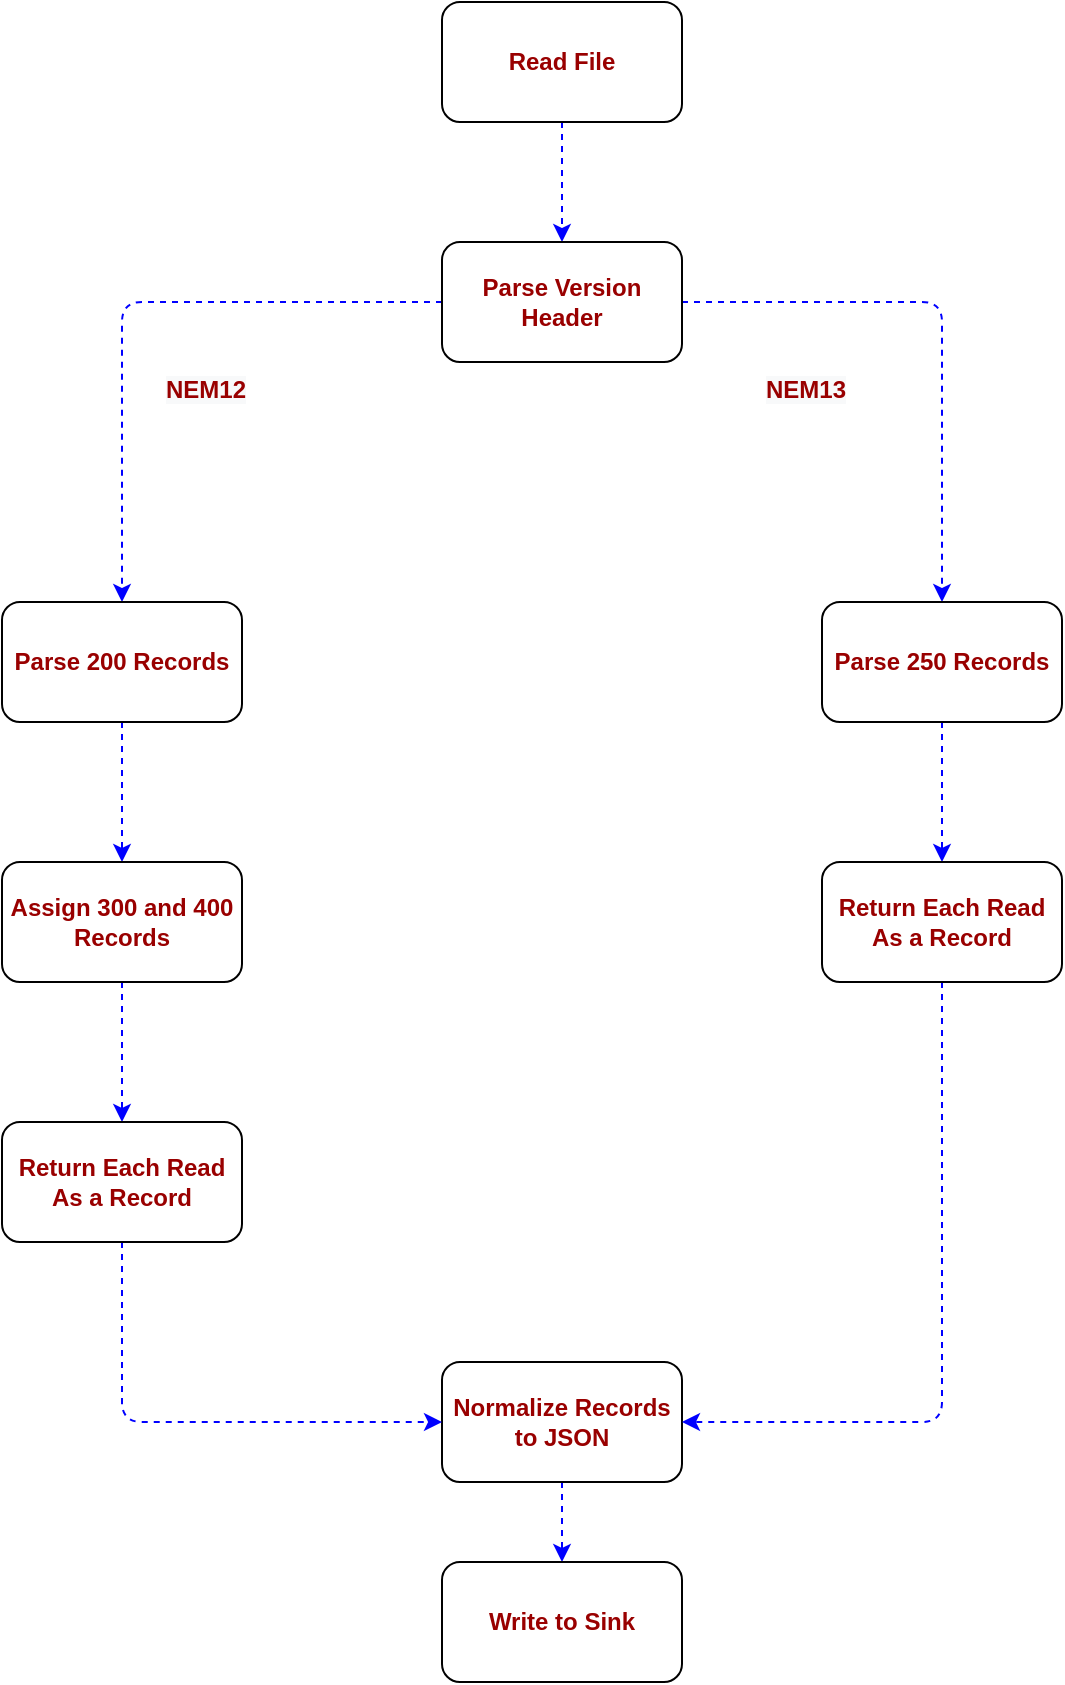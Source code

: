 <mxfile version="15.2.7" type="device"><diagram id="cFw1W33Ot2bq_wkt7Ic9" name="Page-1"><mxGraphModel dx="1113" dy="691" grid="1" gridSize="10" guides="1" tooltips="1" connect="1" arrows="1" fold="1" page="1" pageScale="1" pageWidth="827" pageHeight="1169" math="0" shadow="0"><root><mxCell id="0"/><mxCell id="1" parent="0"/><mxCell id="9DzqDiIKqlP99o96kXpu-9" style="edgeStyle=orthogonalEdgeStyle;rounded=1;orthogonalLoop=1;jettySize=auto;html=1;dashed=1;strokeColor=#0000FF;fontSize=12;fontStyle=1" edge="1" parent="1" source="9DzqDiIKqlP99o96kXpu-1" target="9DzqDiIKqlP99o96kXpu-2"><mxGeometry relative="1" as="geometry"/></mxCell><mxCell id="9DzqDiIKqlP99o96kXpu-1" value="&lt;font style=&quot;font-size: 12px;&quot; color=&quot;#990000&quot;&gt;Read File&lt;/font&gt;" style="rounded=1;whiteSpace=wrap;html=1;fontSize=12;fontStyle=1" vertex="1" parent="1"><mxGeometry x="330" y="50" width="120" height="60" as="geometry"/></mxCell><mxCell id="9DzqDiIKqlP99o96kXpu-10" style="edgeStyle=orthogonalEdgeStyle;rounded=1;orthogonalLoop=1;jettySize=auto;html=1;entryX=0.5;entryY=0;entryDx=0;entryDy=0;dashed=1;strokeColor=#0000FF;fontSize=12;fontStyle=1" edge="1" parent="1" source="9DzqDiIKqlP99o96kXpu-2" target="9DzqDiIKqlP99o96kXpu-3"><mxGeometry relative="1" as="geometry"/></mxCell><mxCell id="9DzqDiIKqlP99o96kXpu-11" style="edgeStyle=orthogonalEdgeStyle;rounded=1;orthogonalLoop=1;jettySize=auto;html=1;entryX=0.5;entryY=0;entryDx=0;entryDy=0;dashed=1;strokeColor=#0000FF;fontSize=12;fontStyle=1" edge="1" parent="1" source="9DzqDiIKqlP99o96kXpu-2" target="9DzqDiIKqlP99o96kXpu-4"><mxGeometry relative="1" as="geometry"/></mxCell><mxCell id="9DzqDiIKqlP99o96kXpu-2" value="&lt;span style=&quot;color: rgb(153, 0, 0); font-size: 12px;&quot;&gt;Parse Version Header&lt;/span&gt;" style="rounded=1;whiteSpace=wrap;html=1;fontSize=12;fontStyle=1" vertex="1" parent="1"><mxGeometry x="330" y="170" width="120" height="60" as="geometry"/></mxCell><mxCell id="9DzqDiIKqlP99o96kXpu-12" style="edgeStyle=orthogonalEdgeStyle;rounded=1;orthogonalLoop=1;jettySize=auto;html=1;dashed=1;strokeColor=#0000FF;fontSize=12;fontStyle=1" edge="1" parent="1" source="9DzqDiIKqlP99o96kXpu-3" target="9DzqDiIKqlP99o96kXpu-5"><mxGeometry relative="1" as="geometry"/></mxCell><mxCell id="9DzqDiIKqlP99o96kXpu-3" value="&lt;span style=&quot;color: rgb(153, 0, 0); font-size: 12px;&quot;&gt;Parse 200 Records&lt;/span&gt;" style="rounded=1;whiteSpace=wrap;html=1;fontSize=12;fontStyle=1" vertex="1" parent="1"><mxGeometry x="110" y="350" width="120" height="60" as="geometry"/></mxCell><mxCell id="9DzqDiIKqlP99o96kXpu-14" style="edgeStyle=orthogonalEdgeStyle;rounded=1;orthogonalLoop=1;jettySize=auto;html=1;dashed=1;strokeColor=#0000FF;fontSize=12;fontStyle=1" edge="1" parent="1" source="9DzqDiIKqlP99o96kXpu-4" target="9DzqDiIKqlP99o96kXpu-7"><mxGeometry relative="1" as="geometry"/></mxCell><mxCell id="9DzqDiIKqlP99o96kXpu-4" value="&lt;span style=&quot;color: rgb(153, 0, 0); font-size: 12px;&quot;&gt;Parse 250 Records&lt;/span&gt;" style="rounded=1;whiteSpace=wrap;html=1;fontSize=12;fontStyle=1" vertex="1" parent="1"><mxGeometry x="520" y="350" width="120" height="60" as="geometry"/></mxCell><mxCell id="9DzqDiIKqlP99o96kXpu-13" style="edgeStyle=orthogonalEdgeStyle;rounded=1;orthogonalLoop=1;jettySize=auto;html=1;dashed=1;strokeColor=#0000FF;fontSize=12;fontStyle=1" edge="1" parent="1" source="9DzqDiIKqlP99o96kXpu-5" target="9DzqDiIKqlP99o96kXpu-8"><mxGeometry relative="1" as="geometry"/></mxCell><mxCell id="9DzqDiIKqlP99o96kXpu-5" value="&lt;span style=&quot;color: rgb(153, 0, 0); font-size: 12px;&quot;&gt;Assign 300 and 400 Records&lt;/span&gt;" style="rounded=1;whiteSpace=wrap;html=1;fontSize=12;fontStyle=1" vertex="1" parent="1"><mxGeometry x="110" y="480" width="120" height="60" as="geometry"/></mxCell><mxCell id="9DzqDiIKqlP99o96kXpu-20" style="edgeStyle=orthogonalEdgeStyle;rounded=1;orthogonalLoop=1;jettySize=auto;html=1;dashed=1;strokeColor=#0000FF;fontSize=12;fontStyle=1" edge="1" parent="1" source="9DzqDiIKqlP99o96kXpu-6" target="9DzqDiIKqlP99o96kXpu-19"><mxGeometry relative="1" as="geometry"/></mxCell><mxCell id="9DzqDiIKqlP99o96kXpu-6" value="&lt;span style=&quot;color: rgb(153, 0, 0); font-size: 12px;&quot;&gt;Normalize Records to JSON&lt;/span&gt;" style="rounded=1;whiteSpace=wrap;html=1;fontSize=12;fontStyle=1" vertex="1" parent="1"><mxGeometry x="330" y="730" width="120" height="60" as="geometry"/></mxCell><mxCell id="9DzqDiIKqlP99o96kXpu-15" style="edgeStyle=orthogonalEdgeStyle;rounded=1;orthogonalLoop=1;jettySize=auto;html=1;entryX=1;entryY=0.5;entryDx=0;entryDy=0;dashed=1;strokeColor=#0000FF;exitX=0.5;exitY=1;exitDx=0;exitDy=0;fontSize=12;fontStyle=1" edge="1" parent="1" source="9DzqDiIKqlP99o96kXpu-7" target="9DzqDiIKqlP99o96kXpu-6"><mxGeometry relative="1" as="geometry"/></mxCell><mxCell id="9DzqDiIKqlP99o96kXpu-7" value="&lt;span style=&quot;color: rgb(153, 0, 0); font-size: 12px;&quot;&gt;Return Each Read As a Record&lt;/span&gt;" style="rounded=1;whiteSpace=wrap;html=1;fontSize=12;fontStyle=1" vertex="1" parent="1"><mxGeometry x="520" y="480" width="120" height="60" as="geometry"/></mxCell><mxCell id="9DzqDiIKqlP99o96kXpu-16" style="edgeStyle=orthogonalEdgeStyle;rounded=1;orthogonalLoop=1;jettySize=auto;html=1;entryX=0;entryY=0.5;entryDx=0;entryDy=0;dashed=1;strokeColor=#0000FF;exitX=0.5;exitY=1;exitDx=0;exitDy=0;fontSize=12;fontStyle=1" edge="1" parent="1" source="9DzqDiIKqlP99o96kXpu-8" target="9DzqDiIKqlP99o96kXpu-6"><mxGeometry relative="1" as="geometry"/></mxCell><mxCell id="9DzqDiIKqlP99o96kXpu-8" value="&lt;span style=&quot;color: rgb(153, 0, 0); font-size: 12px;&quot;&gt;Return Each Read As a Record&lt;/span&gt;" style="rounded=1;whiteSpace=wrap;html=1;fontSize=12;fontStyle=1" vertex="1" parent="1"><mxGeometry x="110" y="610" width="120" height="60" as="geometry"/></mxCell><mxCell id="9DzqDiIKqlP99o96kXpu-17" value="&lt;span style=&quot;color: rgb(153, 0, 0); font-family: helvetica; font-size: 12px; font-style: normal; letter-spacing: normal; text-align: center; text-indent: 0px; text-transform: none; word-spacing: 0px; background-color: rgb(248, 249, 250); display: inline; float: none;&quot;&gt;NEM12&lt;/span&gt;" style="text;whiteSpace=wrap;html=1;fontSize=12;fontStyle=1" vertex="1" parent="1"><mxGeometry x="190" y="230" width="90" height="30" as="geometry"/></mxCell><mxCell id="9DzqDiIKqlP99o96kXpu-18" value="&lt;span style=&quot;color: rgb(153, 0, 0); font-family: helvetica; font-size: 12px; font-style: normal; letter-spacing: normal; text-align: center; text-indent: 0px; text-transform: none; word-spacing: 0px; background-color: rgb(248, 249, 250); display: inline; float: none;&quot;&gt;NEM13&lt;/span&gt;" style="text;whiteSpace=wrap;html=1;fontSize=12;fontStyle=1" vertex="1" parent="1"><mxGeometry x="490" y="230" width="70" height="30" as="geometry"/></mxCell><mxCell id="9DzqDiIKqlP99o96kXpu-19" value="&lt;span style=&quot;color: rgb(153, 0, 0); font-size: 12px;&quot;&gt;Write to Sink&lt;/span&gt;" style="rounded=1;whiteSpace=wrap;html=1;fontSize=12;fontStyle=1" vertex="1" parent="1"><mxGeometry x="330" y="830" width="120" height="60" as="geometry"/></mxCell></root></mxGraphModel></diagram></mxfile>